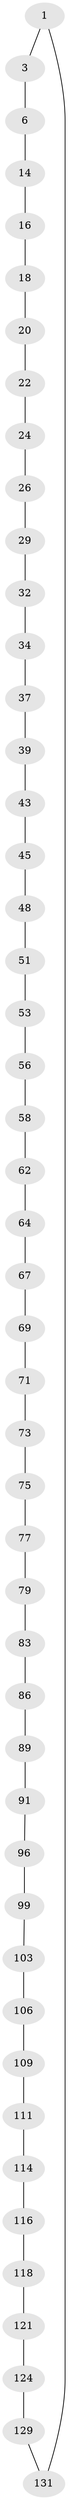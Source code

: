 // original degree distribution, {2: 1.0}
// Generated by graph-tools (version 1.1) at 2025/20/03/04/25 18:20:07]
// undirected, 48 vertices, 48 edges
graph export_dot {
graph [start="1"]
  node [color=gray90,style=filled];
  1 [super="+132+2"];
  3 [super="+4"];
  6 [super="+7"];
  14 [super="+15"];
  16 [super="+17"];
  18 [super="+19"];
  20 [super="+21"];
  22 [super="+23"];
  24 [super="+25"];
  26 [super="+27"];
  29 [super="+30"];
  32 [super="+33"];
  34 [super="+35"];
  37 [super="+38"];
  39 [super="+40"];
  43 [super="+44"];
  45 [super="+46"];
  48 [super="+49"];
  51 [super="+52"];
  53 [super="+54"];
  56 [super="+57"];
  58 [super="+59"];
  62 [super="+63"];
  64 [super="+65"];
  67 [super="+68"];
  69 [super="+70"];
  71 [super="+72"];
  73 [super="+74"];
  75 [super="+76"];
  77 [super="+78"];
  79 [super="+80"];
  83 [super="+84"];
  86 [super="+87"];
  89 [super="+90"];
  91 [super="+92"];
  96 [super="+97"];
  99 [super="+100"];
  103 [super="+104"];
  106 [super="+107"];
  109 [super="+110"];
  111 [super="+112"];
  114 [super="+115"];
  116 [super="+117"];
  118 [super="+119"];
  121 [super="+122"];
  124 [super="+125"];
  129 [super="+130"];
  131;
  1 -- 131;
  1 -- 3;
  3 -- 6;
  6 -- 14;
  14 -- 16;
  16 -- 18;
  18 -- 20;
  20 -- 22;
  22 -- 24;
  24 -- 26;
  26 -- 29;
  29 -- 32;
  32 -- 34;
  34 -- 37;
  37 -- 39;
  39 -- 43;
  43 -- 45;
  45 -- 48;
  48 -- 51;
  51 -- 53;
  53 -- 56;
  56 -- 58;
  58 -- 62;
  62 -- 64;
  64 -- 67;
  67 -- 69;
  69 -- 71;
  71 -- 73;
  73 -- 75;
  75 -- 77;
  77 -- 79;
  79 -- 83;
  83 -- 86;
  86 -- 89;
  89 -- 91;
  91 -- 96;
  96 -- 99;
  99 -- 103;
  103 -- 106;
  106 -- 109;
  109 -- 111;
  111 -- 114;
  114 -- 116;
  116 -- 118;
  118 -- 121;
  121 -- 124;
  124 -- 129;
  129 -- 131;
}
